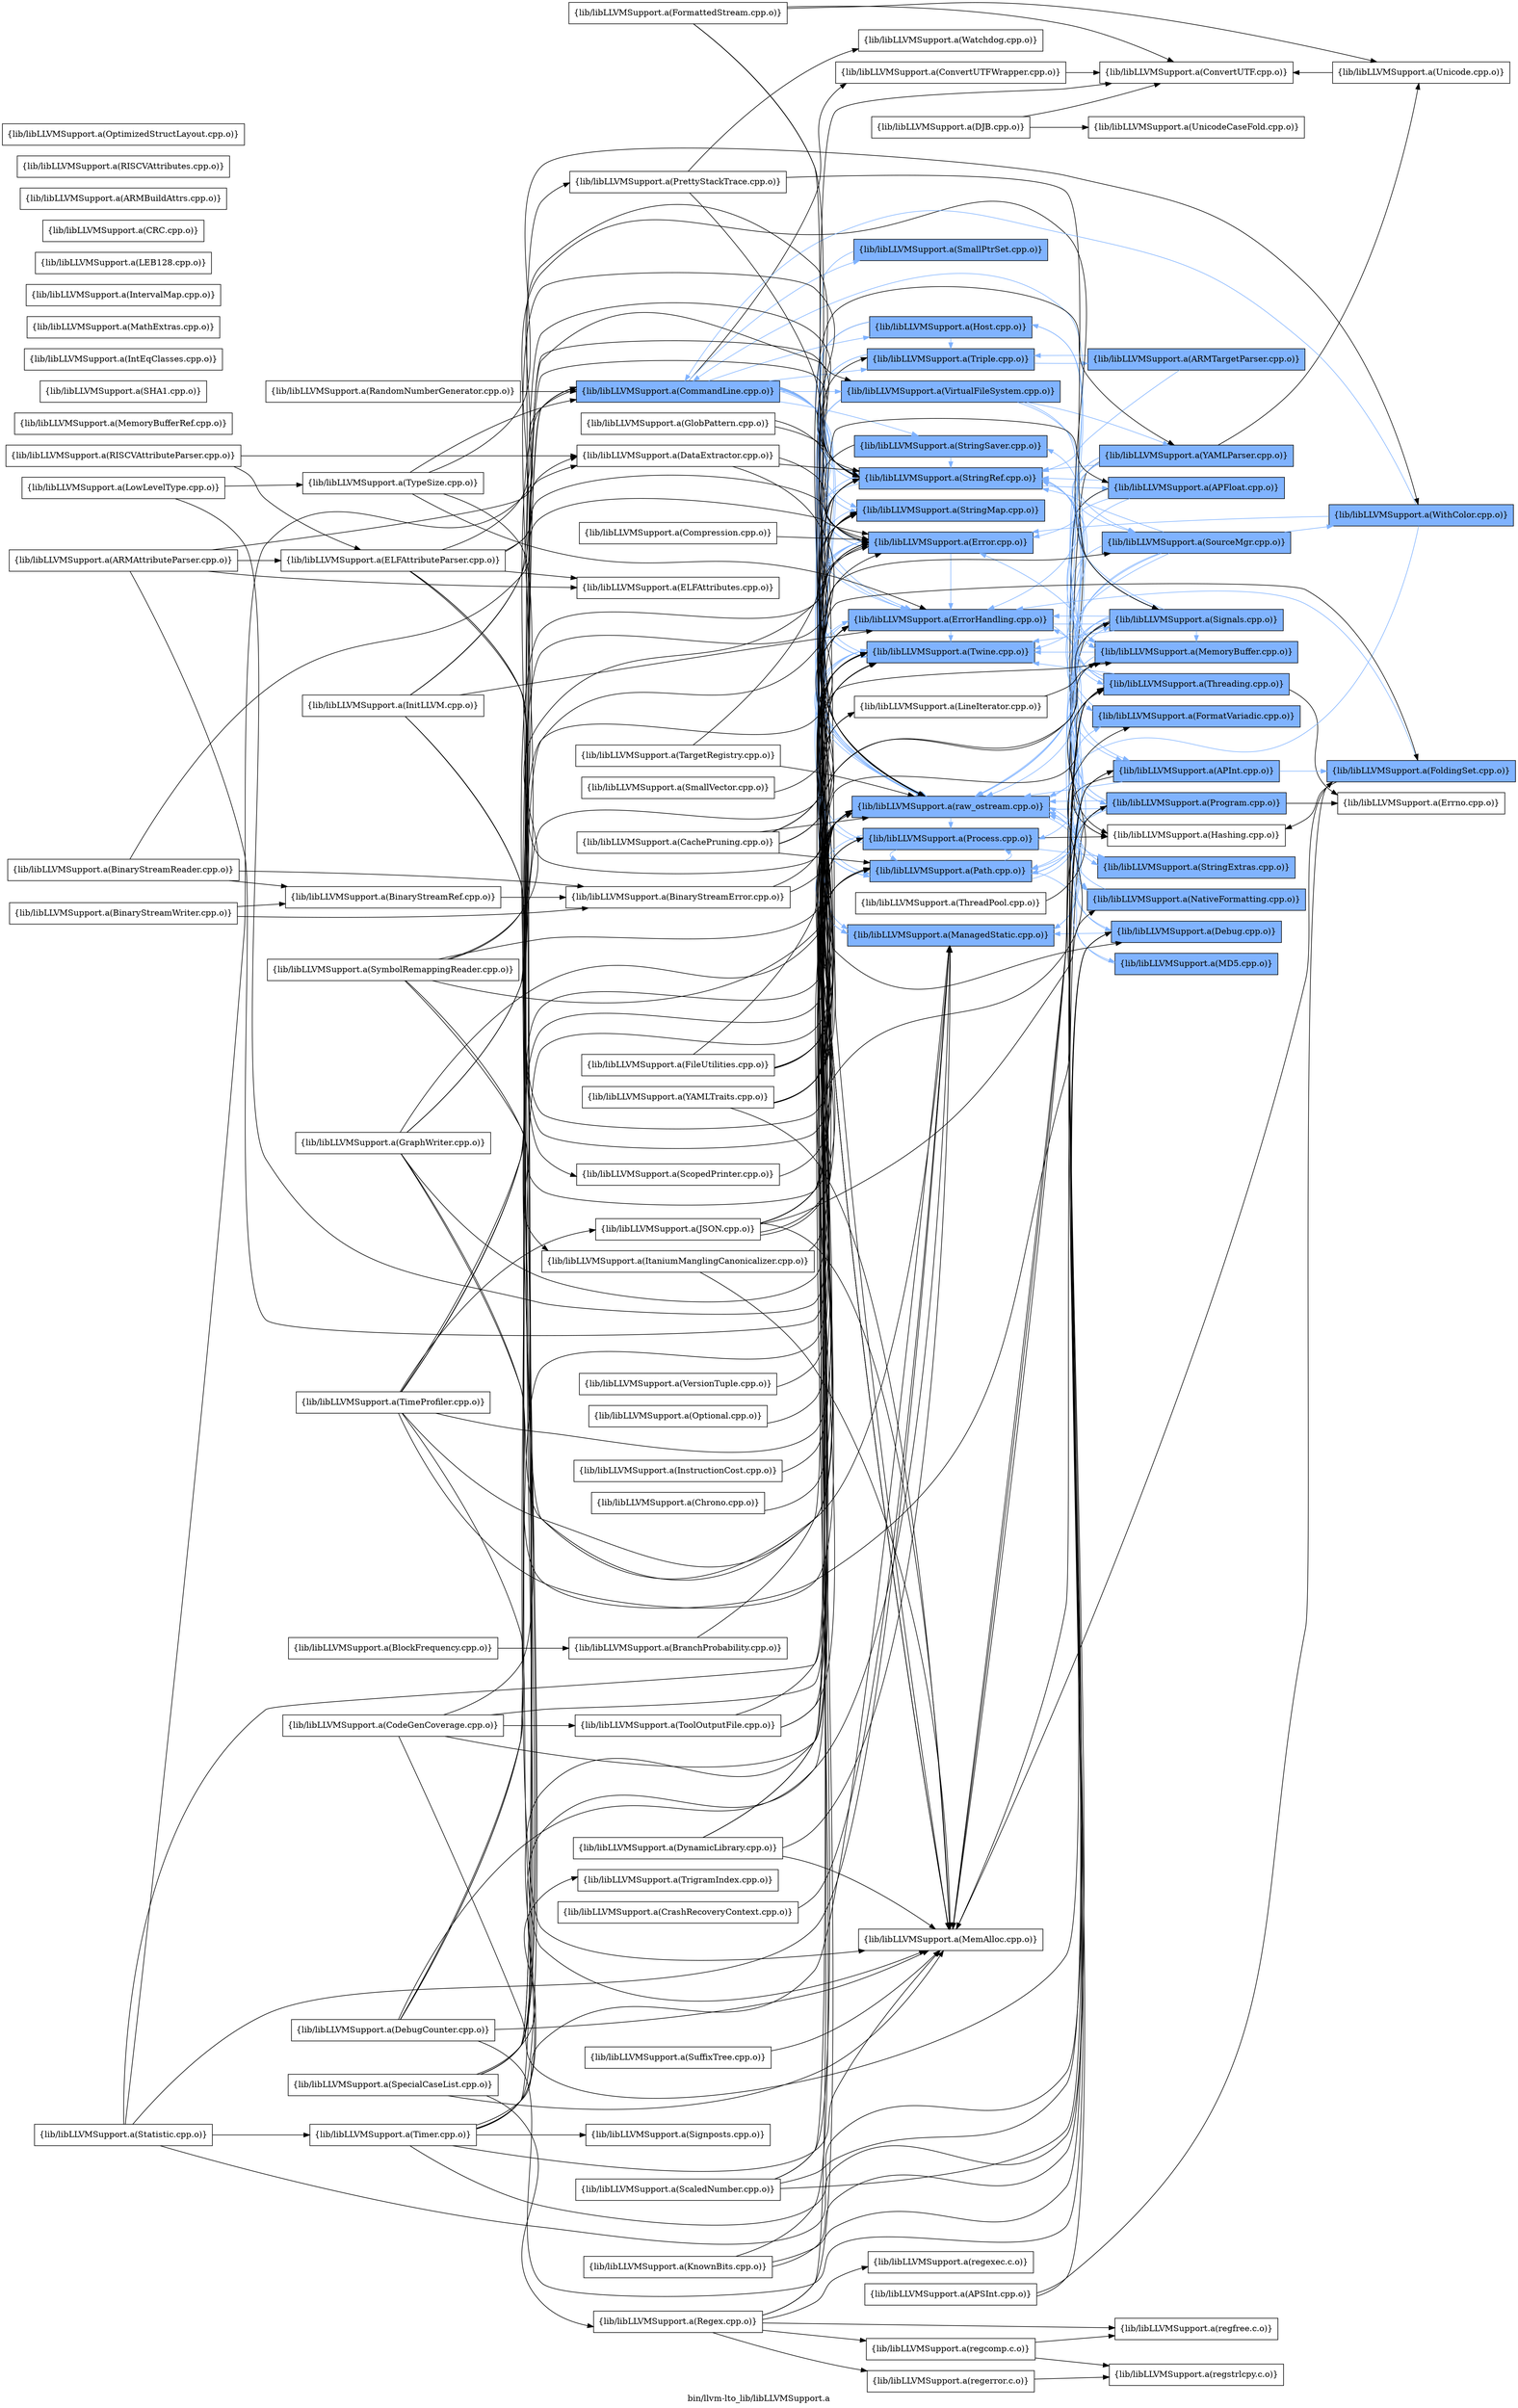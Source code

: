 digraph "bin/llvm-lto_lib/libLLVMSupport.a" {
	label="bin/llvm-lto_lib/libLLVMSupport.a";
	rankdir=LR;
	{ rank=same; Node0x55d60f3efbe8;  }
	{ rank=same; Node0x55d60f3f3298; Node0x55d60f40a6c8; Node0x55d60f40adf8; Node0x55d60f402388; Node0x55d60f400a88; Node0x55d60f3f55e8; Node0x55d60f3f3018; Node0x55d60f409a98; Node0x55d60f407ab8; Node0x55d60f405948; Node0x55d60f405ee8; Node0x55d60f407158; Node0x55d60f404a48; Node0x55d60f405858; Node0x55d60f405b28; Node0x55d60f40d968;  }
	{ rank=same; Node0x55d60f3f2ac8; Node0x55d60f40c748; Node0x55d60f40ce78; Node0x55d60f40f768; Node0x55d60f3f49b8; Node0x55d60f40b4d8; Node0x55d60f40b7f8; Node0x55d60f403b98; Node0x55d60f400da8; Node0x55d60f3f45a8; Node0x55d60f402f18; Node0x55d60f411478; Node0x55d60f4135e8; Node0x55d60f40c928; Node0x55d60f413818; Node0x55d60f3f36f8;  }
	{ rank=same; Node0x55d60f3efbe8;  }
	{ rank=same; Node0x55d60f3f3298; Node0x55d60f40a6c8; Node0x55d60f40adf8; Node0x55d60f402388; Node0x55d60f400a88; Node0x55d60f3f55e8; Node0x55d60f3f3018; Node0x55d60f409a98; Node0x55d60f407ab8; Node0x55d60f405948; Node0x55d60f405ee8; Node0x55d60f407158; Node0x55d60f404a48; Node0x55d60f405858; Node0x55d60f405b28; Node0x55d60f40d968;  }
	{ rank=same; Node0x55d60f3f2ac8; Node0x55d60f40c748; Node0x55d60f40ce78; Node0x55d60f40f768; Node0x55d60f3f49b8; Node0x55d60f40b4d8; Node0x55d60f40b7f8; Node0x55d60f403b98; Node0x55d60f400da8; Node0x55d60f3f45a8; Node0x55d60f402f18; Node0x55d60f411478; Node0x55d60f4135e8; Node0x55d60f40c928; Node0x55d60f413818; Node0x55d60f3f36f8;  }

	Node0x55d60f3efbe8 [shape=record,shape=box,group=1,style=filled,fillcolor="0.600000 0.5 1",label="{lib/libLLVMSupport.a(CommandLine.cpp.o)}"];
	Node0x55d60f3efbe8 -> Node0x55d60f3f3298;
	Node0x55d60f3efbe8 -> Node0x55d60f40a6c8[color="0.600000 0.5 1"];
	Node0x55d60f3efbe8 -> Node0x55d60f40adf8[color="0.600000 0.5 1"];
	Node0x55d60f3efbe8 -> Node0x55d60f402388[color="0.600000 0.5 1"];
	Node0x55d60f3efbe8 -> Node0x55d60f400a88;
	Node0x55d60f3efbe8 -> Node0x55d60f3f55e8[color="0.600000 0.5 1"];
	Node0x55d60f3efbe8 -> Node0x55d60f3f3018[color="0.600000 0.5 1"];
	Node0x55d60f3efbe8 -> Node0x55d60f409a98[color="0.600000 0.5 1"];
	Node0x55d60f3efbe8 -> Node0x55d60f407ab8[color="0.600000 0.5 1"];
	Node0x55d60f3efbe8 -> Node0x55d60f405948[color="0.600000 0.5 1"];
	Node0x55d60f3efbe8 -> Node0x55d60f405ee8[color="0.600000 0.5 1"];
	Node0x55d60f3efbe8 -> Node0x55d60f407158[color="0.600000 0.5 1"];
	Node0x55d60f3efbe8 -> Node0x55d60f404a48[color="0.600000 0.5 1"];
	Node0x55d60f3efbe8 -> Node0x55d60f405858[color="0.600000 0.5 1"];
	Node0x55d60f3efbe8 -> Node0x55d60f405b28[color="0.600000 0.5 1"];
	Node0x55d60f3efbe8 -> Node0x55d60f40d968[color="0.600000 0.5 1"];
	Node0x55d60f40a6c8 [shape=record,shape=box,group=1,style=filled,fillcolor="0.600000 0.5 1",label="{lib/libLLVMSupport.a(Error.cpp.o)}"];
	Node0x55d60f40a6c8 -> Node0x55d60f40adf8[color="0.600000 0.5 1"];
	Node0x55d60f40a6c8 -> Node0x55d60f402388[color="0.600000 0.5 1"];
	Node0x55d60f40a6c8 -> Node0x55d60f405ee8[color="0.600000 0.5 1"];
	Node0x55d60f40a6c8 -> Node0x55d60f404a48[color="0.600000 0.5 1"];
	Node0x55d60f40adf8 [shape=record,shape=box,group=1,style=filled,fillcolor="0.600000 0.5 1",label="{lib/libLLVMSupport.a(ErrorHandling.cpp.o)}"];
	Node0x55d60f40adf8 -> Node0x55d60f40c748[color="0.600000 0.5 1"];
	Node0x55d60f40adf8 -> Node0x55d60f405ee8[color="0.600000 0.5 1"];
	Node0x55d60f40adf8 -> Node0x55d60f404a48[color="0.600000 0.5 1"];
	Node0x55d60f40adf8 -> Node0x55d60f40ce78[color="0.600000 0.5 1"];
	Node0x55d60f40b028 [shape=record,shape=box,group=0,label="{lib/libLLVMSupport.a(InitLLVM.cpp.o)}"];
	Node0x55d60f40b028 -> Node0x55d60f40adf8;
	Node0x55d60f40b028 -> Node0x55d60f402388;
	Node0x55d60f40b028 -> Node0x55d60f400a88;
	Node0x55d60f40b028 -> Node0x55d60f411428;
	Node0x55d60f40b028 -> Node0x55d60f40ce78;
	Node0x55d60f400a88 [shape=record,shape=box,group=0,label="{lib/libLLVMSupport.a(MemAlloc.cpp.o)}"];
	Node0x55d60f400da8 [shape=record,shape=box,group=1,style=filled,fillcolor="0.600000 0.5 1",label="{lib/libLLVMSupport.a(MemoryBuffer.cpp.o)}"];
	Node0x55d60f400da8 -> Node0x55d60f40a6c8[color="0.600000 0.5 1"];
	Node0x55d60f400da8 -> Node0x55d60f405ee8[color="0.600000 0.5 1"];
	Node0x55d60f400da8 -> Node0x55d60f405b28[color="0.600000 0.5 1"];
	Node0x55d60f400da8 -> Node0x55d60f40d968[color="0.600000 0.5 1"];
	Node0x55d60f400da8 -> Node0x55d60f40c928[color="0.600000 0.5 1"];
	Node0x55d60f413138 [shape=record,shape=box,group=0,label="{lib/libLLVMSupport.a(MemoryBufferRef.cpp.o)}"];
	Node0x55d60f3f45a8 [shape=record,shape=box,group=1,style=filled,fillcolor="0.600000 0.5 1",label="{lib/libLLVMSupport.a(SourceMgr.cpp.o)}"];
	Node0x55d60f3f45a8 -> Node0x55d60f400da8[color="0.600000 0.5 1"];
	Node0x55d60f3f45a8 -> Node0x55d60f407ab8[color="0.600000 0.5 1"];
	Node0x55d60f3f45a8 -> Node0x55d60f405ee8[color="0.600000 0.5 1"];
	Node0x55d60f3f45a8 -> Node0x55d60f406578[color="0.600000 0.5 1"];
	Node0x55d60f3f45a8 -> Node0x55d60f404a48[color="0.600000 0.5 1"];
	Node0x55d60f3f45a8 -> Node0x55d60f405b28[color="0.600000 0.5 1"];
	Node0x55d60f3f3018 [shape=record,shape=box,group=1,style=filled,fillcolor="0.600000 0.5 1",label="{lib/libLLVMSupport.a(StringMap.cpp.o)}"];
	Node0x55d60f3f3018 -> Node0x55d60f40adf8[color="0.600000 0.5 1"];
	Node0x55d60f407ab8 [shape=record,shape=box,group=1,style=filled,fillcolor="0.600000 0.5 1",label="{lib/libLLVMSupport.a(StringRef.cpp.o)}"];
	Node0x55d60f407ab8 -> Node0x55d60f3f49b8[color="0.600000 0.5 1"];
	Node0x55d60f407ab8 -> Node0x55d60f40b4d8[color="0.600000 0.5 1"];
	Node0x55d60f407ab8 -> Node0x55d60f40a6c8[color="0.600000 0.5 1"];
	Node0x55d60f407ab8 -> Node0x55d60f40b7f8;
	Node0x55d60f405ee8 [shape=record,shape=box,group=1,style=filled,fillcolor="0.600000 0.5 1",label="{lib/libLLVMSupport.a(Twine.cpp.o)}"];
	Node0x55d60f405ee8 -> Node0x55d60f404a48[color="0.600000 0.5 1"];
	Node0x55d60f404a48 [shape=record,shape=box,group=1,style=filled,fillcolor="0.600000 0.5 1",label="{lib/libLLVMSupport.a(raw_ostream.cpp.o)}"];
	Node0x55d60f404a48 -> Node0x55d60f40a6c8[color="0.600000 0.5 1"];
	Node0x55d60f404a48 -> Node0x55d60f40adf8[color="0.600000 0.5 1"];
	Node0x55d60f404a48 -> Node0x55d60f411478[color="0.600000 0.5 1"];
	Node0x55d60f404a48 -> Node0x55d60f4135e8[color="0.600000 0.5 1"];
	Node0x55d60f404a48 -> Node0x55d60f405ee8[color="0.600000 0.5 1"];
	Node0x55d60f404a48 -> Node0x55d60f405b28[color="0.600000 0.5 1"];
	Node0x55d60f404a48 -> Node0x55d60f40d968[color="0.600000 0.5 1"];
	Node0x55d60f404a48 -> Node0x55d60f40c928[color="0.600000 0.5 1"];
	Node0x55d60f405b28 [shape=record,shape=box,group=1,style=filled,fillcolor="0.600000 0.5 1",label="{lib/libLLVMSupport.a(Path.cpp.o)}"];
	Node0x55d60f405b28 -> Node0x55d60f40a6c8[color="0.600000 0.5 1"];
	Node0x55d60f405b28 -> Node0x55d60f413818[color="0.600000 0.5 1"];
	Node0x55d60f405b28 -> Node0x55d60f407ab8[color="0.600000 0.5 1"];
	Node0x55d60f405b28 -> Node0x55d60f405ee8[color="0.600000 0.5 1"];
	Node0x55d60f405b28 -> Node0x55d60f40d968[color="0.600000 0.5 1"];
	Node0x55d60f405b28 -> Node0x55d60f40ce78[color="0.600000 0.5 1"];
	Node0x55d60f40b4d8 [shape=record,shape=box,group=1,style=filled,fillcolor="0.600000 0.5 1",label="{lib/libLLVMSupport.a(APInt.cpp.o)}"];
	Node0x55d60f40b4d8 -> Node0x55d60f40bcf8[color="0.600000 0.5 1"];
	Node0x55d60f40b4d8 -> Node0x55d60f40b7f8;
	Node0x55d60f40b4d8 -> Node0x55d60f404a48[color="0.600000 0.5 1"];
	Node0x55d60f405948 [shape=record,shape=box,group=1,style=filled,fillcolor="0.600000 0.5 1",label="{lib/libLLVMSupport.a(Triple.cpp.o)}"];
	Node0x55d60f405948 -> Node0x55d60f407ab8[color="0.600000 0.5 1"];
	Node0x55d60f405948 -> Node0x55d60f403b98[color="0.600000 0.5 1"];
	Node0x55d60f405948 -> Node0x55d60f405ee8[color="0.600000 0.5 1"];
	Node0x55d60f3f49b8 [shape=record,shape=box,group=1,style=filled,fillcolor="0.600000 0.5 1",label="{lib/libLLVMSupport.a(APFloat.cpp.o)}"];
	Node0x55d60f3f49b8 -> Node0x55d60f40b4d8[color="0.600000 0.5 1"];
	Node0x55d60f3f49b8 -> Node0x55d60f40a6c8[color="0.600000 0.5 1"];
	Node0x55d60f3f49b8 -> Node0x55d60f40b7f8;
	Node0x55d60f3f49b8 -> Node0x55d60f407ab8[color="0.600000 0.5 1"];
	Node0x55d60f3f49b8 -> Node0x55d60f404a48[color="0.600000 0.5 1"];
	Node0x55d60f40aa38 [shape=record,shape=box,group=0,label="{lib/libLLVMSupport.a(KnownBits.cpp.o)}"];
	Node0x55d60f40aa38 -> Node0x55d60f40b4d8;
	Node0x55d60f40aa38 -> Node0x55d60f40c748;
	Node0x55d60f40aa38 -> Node0x55d60f404a48;
	Node0x55d60f3f55e8 [shape=record,shape=box,group=1,style=filled,fillcolor="0.600000 0.5 1",label="{lib/libLLVMSupport.a(SmallPtrSet.cpp.o)}"];
	Node0x55d60f3f55e8 -> Node0x55d60f40adf8[color="0.600000 0.5 1"];
	Node0x55d60f3f36f8 [shape=record,shape=box,group=1,style=filled,fillcolor="0.600000 0.5 1",label="{lib/libLLVMSupport.a(StringExtras.cpp.o)}"];
	Node0x55d60f3f36f8 -> Node0x55d60f407ab8[color="0.600000 0.5 1"];
	Node0x55d60f3f36f8 -> Node0x55d60f404a48[color="0.600000 0.5 1"];
	Node0x55d60f405268 [shape=record,shape=box,group=0,label="{lib/libLLVMSupport.a(TypeSize.cpp.o)}"];
	Node0x55d60f405268 -> Node0x55d60f3efbe8;
	Node0x55d60f405268 -> Node0x55d60f40adf8;
	Node0x55d60f405268 -> Node0x55d60f406578;
	Node0x55d60f405268 -> Node0x55d60f404a48;
	Node0x55d60f40c748 [shape=record,shape=box,group=1,style=filled,fillcolor="0.600000 0.5 1",label="{lib/libLLVMSupport.a(Debug.cpp.o)}"];
	Node0x55d60f40c748 -> Node0x55d60f402388[color="0.600000 0.5 1"];
	Node0x55d60f40c748 -> Node0x55d60f404a48[color="0.600000 0.5 1"];
	Node0x55d60f402388 [shape=record,shape=box,group=1,style=filled,fillcolor="0.600000 0.5 1",label="{lib/libLLVMSupport.a(ManagedStatic.cpp.o)}"];
	Node0x55d60f402388 -> Node0x55d60f40f768[color="0.600000 0.5 1"];
	Node0x55d60f3f2d98 [shape=record,shape=box,group=0,label="{lib/libLLVMSupport.a(BranchProbability.cpp.o)}"];
	Node0x55d60f3f2d98 -> Node0x55d60f404a48;
	Node0x55d60f3f18a8 [shape=record,shape=box,group=0,label="{lib/libLLVMSupport.a(CodeGenCoverage.cpp.o)}"];
	Node0x55d60f3f18a8 -> Node0x55d60f405d58;
	Node0x55d60f3f18a8 -> Node0x55d60f405ee8;
	Node0x55d60f3f18a8 -> Node0x55d60f404a48;
	Node0x55d60f3f18a8 -> Node0x55d60f40d968;
	Node0x55d60f3f18a8 -> Node0x55d60f40f768;
	Node0x55d60f412698 [shape=record,shape=box,group=0,label="{lib/libLLVMSupport.a(GraphWriter.cpp.o)}"];
	Node0x55d60f412698 -> Node0x55d60f3efbe8;
	Node0x55d60f412698 -> Node0x55d60f407ab8;
	Node0x55d60f412698 -> Node0x55d60f405ee8;
	Node0x55d60f412698 -> Node0x55d60f404a48;
	Node0x55d60f412698 -> Node0x55d60f405b28;
	Node0x55d60f412698 -> Node0x55d60f40c928;
	Node0x55d60f405538 [shape=record,shape=box,group=0,label="{lib/libLLVMSupport.a(DynamicLibrary.cpp.o)}"];
	Node0x55d60f405538 -> Node0x55d60f402388;
	Node0x55d60f405538 -> Node0x55d60f400a88;
	Node0x55d60f405538 -> Node0x55d60f3f3018;
	Node0x55d60f405538 -> Node0x55d60f40f768;
	Node0x55d60f40b7f8 [shape=record,shape=box,group=0,label="{lib/libLLVMSupport.a(Hashing.cpp.o)}"];
	Node0x55d60f413818 [shape=record,shape=box,group=1,style=filled,fillcolor="0.600000 0.5 1",label="{lib/libLLVMSupport.a(MD5.cpp.o)}"];
	Node0x55d60f413818 -> Node0x55d60f404a48[color="0.600000 0.5 1"];
	Node0x55d60f413728 [shape=record,shape=box,group=0,label="{lib/libLLVMSupport.a(TargetRegistry.cpp.o)}"];
	Node0x55d60f413728 -> Node0x55d60f405948;
	Node0x55d60f413728 -> Node0x55d60f404a48;
	Node0x55d60f409a98 [shape=record,shape=box,group=1,style=filled,fillcolor="0.600000 0.5 1",label="{lib/libLLVMSupport.a(StringSaver.cpp.o)}"];
	Node0x55d60f409a98 -> Node0x55d60f400a88;
	Node0x55d60f409a98 -> Node0x55d60f407ab8[color="0.600000 0.5 1"];
	Node0x55d60f3ebef8 [shape=record,shape=box,group=0,label="{lib/libLLVMSupport.a(SHA1.cpp.o)}"];
	Node0x55d60f405858 [shape=record,shape=box,group=1,style=filled,fillcolor="0.600000 0.5 1",label="{lib/libLLVMSupport.a(Host.cpp.o)}"];
	Node0x55d60f405858 -> Node0x55d60f400a88;
	Node0x55d60f405858 -> Node0x55d60f400da8[color="0.600000 0.5 1"];
	Node0x55d60f405858 -> Node0x55d60f3f3018[color="0.600000 0.5 1"];
	Node0x55d60f405858 -> Node0x55d60f407ab8[color="0.600000 0.5 1"];
	Node0x55d60f405858 -> Node0x55d60f405948[color="0.600000 0.5 1"];
	Node0x55d60f405858 -> Node0x55d60f404a48[color="0.600000 0.5 1"];
	Node0x55d60f40a538 [shape=record,shape=box,group=0,label="{lib/libLLVMSupport.a(IntEqClasses.cpp.o)}"];
	Node0x55d60f3ffe08 [shape=record,shape=box,group=0,label="{lib/libLLVMSupport.a(MathExtras.cpp.o)}"];
	Node0x55d60f409d68 [shape=record,shape=box,group=0,label="{lib/libLLVMSupport.a(IntervalMap.cpp.o)}"];
	Node0x55d60f3f26b8 [shape=record,shape=box,group=0,label="{lib/libLLVMSupport.a(BlockFrequency.cpp.o)}"];
	Node0x55d60f3f26b8 -> Node0x55d60f3f2d98;
	Node0x55d60f3ec7b8 [shape=record,shape=box,group=0,label="{lib/libLLVMSupport.a(ScaledNumber.cpp.o)}"];
	Node0x55d60f3ec7b8 -> Node0x55d60f3f49b8;
	Node0x55d60f3ec7b8 -> Node0x55d60f40b4d8;
	Node0x55d60f3ec7b8 -> Node0x55d60f40c748;
	Node0x55d60f3ec7b8 -> Node0x55d60f404a48;
	Node0x55d60f40bcf8 [shape=record,shape=box,group=1,style=filled,fillcolor="0.600000 0.5 1",label="{lib/libLLVMSupport.a(FoldingSet.cpp.o)}"];
	Node0x55d60f40bcf8 -> Node0x55d60f40adf8[color="0.600000 0.5 1"];
	Node0x55d60f40bcf8 -> Node0x55d60f40b7f8;
	Node0x55d60f40bcf8 -> Node0x55d60f400a88;
	Node0x55d60f401708 [shape=record,shape=box,group=0,label="{lib/libLLVMSupport.a(LowLevelType.cpp.o)}"];
	Node0x55d60f401708 -> Node0x55d60f405268;
	Node0x55d60f401708 -> Node0x55d60f404a48;
	Node0x55d60f4026f8 [shape=record,shape=box,group=0,label="{lib/libLLVMSupport.a(YAMLTraits.cpp.o)}"];
	Node0x55d60f4026f8 -> Node0x55d60f40adf8;
	Node0x55d60f4026f8 -> Node0x55d60f40eb38;
	Node0x55d60f4026f8 -> Node0x55d60f400a88;
	Node0x55d60f4026f8 -> Node0x55d60f400da8;
	Node0x55d60f4026f8 -> Node0x55d60f3f45a8;
	Node0x55d60f4026f8 -> Node0x55d60f3f3018;
	Node0x55d60f4026f8 -> Node0x55d60f407ab8;
	Node0x55d60f4026f8 -> Node0x55d60f405ee8;
	Node0x55d60f4026f8 -> Node0x55d60f402f18;
	Node0x55d60f4026f8 -> Node0x55d60f404a48;
	Node0x55d60f40eb38 [shape=record,shape=box,group=0,label="{lib/libLLVMSupport.a(LineIterator.cpp.o)}"];
	Node0x55d60f40eb38 -> Node0x55d60f400da8;
	Node0x55d60f40e2c8 [shape=record,shape=box,group=0,label="{lib/libLLVMSupport.a(DebugCounter.cpp.o)}"];
	Node0x55d60f40e2c8 -> Node0x55d60f3efbe8;
	Node0x55d60f40e2c8 -> Node0x55d60f40c748;
	Node0x55d60f40e2c8 -> Node0x55d60f402388;
	Node0x55d60f40e2c8 -> Node0x55d60f400a88;
	Node0x55d60f40e2c8 -> Node0x55d60f407ab8;
	Node0x55d60f40e2c8 -> Node0x55d60f404a48;
	Node0x55d60f406a78 [shape=record,shape=box,group=0,label="{lib/libLLVMSupport.a(Timer.cpp.o)}"];
	Node0x55d60f406a78 -> Node0x55d60f3efbe8;
	Node0x55d60f406a78 -> Node0x55d60f402388;
	Node0x55d60f406a78 -> Node0x55d60f400a88;
	Node0x55d60f406a78 -> Node0x55d60f3f3018;
	Node0x55d60f406a78 -> Node0x55d60f405358;
	Node0x55d60f406a78 -> Node0x55d60f404a48;
	Node0x55d60f406a78 -> Node0x55d60f40d968;
	Node0x55d60f406a78 -> Node0x55d60f40f768;
	Node0x55d60f4076a8 [shape=record,shape=box,group=0,label="{lib/libLLVMSupport.a(SuffixTree.cpp.o)}"];
	Node0x55d60f4076a8 -> Node0x55d60f400a88;
	Node0x55d60f406578 [shape=record,shape=box,group=1,style=filled,fillcolor="0.600000 0.5 1",label="{lib/libLLVMSupport.a(WithColor.cpp.o)}"];
	Node0x55d60f406578 -> Node0x55d60f3efbe8[color="0.600000 0.5 1"];
	Node0x55d60f406578 -> Node0x55d60f40a6c8[color="0.600000 0.5 1"];
	Node0x55d60f406578 -> Node0x55d60f404a48[color="0.600000 0.5 1"];
	Node0x55d60f413458 [shape=record,shape=box,group=0,label="{lib/libLLVMSupport.a(FormattedStream.cpp.o)}"];
	Node0x55d60f413458 -> Node0x55d60f3f2ac8;
	Node0x55d60f413458 -> Node0x55d60f40c748;
	Node0x55d60f413458 -> Node0x55d60f406a28;
	Node0x55d60f413458 -> Node0x55d60f404a48;
	Node0x55d60f410668 [shape=record,shape=box,group=0,label="{lib/libLLVMSupport.a(Regex.cpp.o)}"];
	Node0x55d60f410668 -> Node0x55d60f407ab8;
	Node0x55d60f410668 -> Node0x55d60f405ee8;
	Node0x55d60f410668 -> Node0x55d60f4038c8;
	Node0x55d60f410668 -> Node0x55d60f403e18;
	Node0x55d60f410668 -> Node0x55d60f406208;
	Node0x55d60f410668 -> Node0x55d60f406e88;
	Node0x55d60f40be88 [shape=record,shape=box,group=0,label="{lib/libLLVMSupport.a(InstructionCost.cpp.o)}"];
	Node0x55d60f40be88 -> Node0x55d60f404a48;
	Node0x55d60f405d58 [shape=record,shape=box,group=0,label="{lib/libLLVMSupport.a(ToolOutputFile.cpp.o)}"];
	Node0x55d60f405d58 -> Node0x55d60f404a48;
	Node0x55d60f405d58 -> Node0x55d60f405b28;
	Node0x55d60f405d58 -> Node0x55d60f40ce78;
	Node0x55d60f3f1128 [shape=record,shape=box,group=0,label="{lib/libLLVMSupport.a(Chrono.cpp.o)}"];
	Node0x55d60f3f1128 -> Node0x55d60f404a48;
	Node0x55d60f411428 [shape=record,shape=box,group=0,label="{lib/libLLVMSupport.a(PrettyStackTrace.cpp.o)}"];
	Node0x55d60f411428 -> Node0x55d60f404a48;
	Node0x55d60f411428 -> Node0x55d60f40ce78;
	Node0x55d60f411428 -> Node0x55d60f40fbc8;
	Node0x55d60f4068e8 [shape=record,shape=box,group=0,label="{lib/libLLVMSupport.a(TimeProfiler.cpp.o)}"];
	Node0x55d60f4068e8 -> Node0x55d60f40a6c8;
	Node0x55d60f4068e8 -> Node0x55d60f400a88;
	Node0x55d60f4068e8 -> Node0x55d60f3f3018;
	Node0x55d60f4068e8 -> Node0x55d60f4070b8;
	Node0x55d60f4068e8 -> Node0x55d60f405ee8;
	Node0x55d60f4068e8 -> Node0x55d60f404a48;
	Node0x55d60f4068e8 -> Node0x55d60f405b28;
	Node0x55d60f4068e8 -> Node0x55d60f40d968;
	Node0x55d60f3f3dd8 [shape=record,shape=box,group=0,label="{lib/libLLVMSupport.a(Statistic.cpp.o)}"];
	Node0x55d60f3f3dd8 -> Node0x55d60f3efbe8;
	Node0x55d60f3f3dd8 -> Node0x55d60f402388;
	Node0x55d60f3f3dd8 -> Node0x55d60f406a78;
	Node0x55d60f3f3dd8 -> Node0x55d60f404a48;
	Node0x55d60f3f3dd8 -> Node0x55d60f40f768;
	Node0x55d60f40f768 [shape=record,shape=box,group=1,style=filled,fillcolor="0.600000 0.5 1",label="{lib/libLLVMSupport.a(Threading.cpp.o)}"];
	Node0x55d60f40f768 -> Node0x55d60f40adf8[color="0.600000 0.5 1"];
	Node0x55d60f40f768 -> Node0x55d60f400a88;
	Node0x55d60f40f768 -> Node0x55d60f407ab8[color="0.600000 0.5 1"];
	Node0x55d60f40f768 -> Node0x55d60f405ee8[color="0.600000 0.5 1"];
	Node0x55d60f40f768 -> Node0x55d60f405858[color="0.600000 0.5 1"];
	Node0x55d60f40f768 -> Node0x55d60f40c658;
	Node0x55d60f411478 [shape=record,shape=box,group=1,style=filled,fillcolor="0.600000 0.5 1",label="{lib/libLLVMSupport.a(FormatVariadic.cpp.o)}"];
	Node0x55d60f411478 -> Node0x55d60f407ab8[color="0.600000 0.5 1"];
	Node0x55d60f4135e8 [shape=record,shape=box,group=1,style=filled,fillcolor="0.600000 0.5 1",label="{lib/libLLVMSupport.a(NativeFormatting.cpp.o)}"];
	Node0x55d60f4135e8 -> Node0x55d60f404a48[color="0.600000 0.5 1"];
	Node0x55d60f407e28 [shape=record,shape=box,group=0,label="{lib/libLLVMSupport.a(ThreadPool.cpp.o)}"];
	Node0x55d60f407e28 -> Node0x55d60f40f768;
	Node0x55d60f3f0db8 [shape=record,shape=box,group=0,label="{lib/libLLVMSupport.a(CachePruning.cpp.o)}"];
	Node0x55d60f3f0db8 -> Node0x55d60f40a6c8;
	Node0x55d60f3f0db8 -> Node0x55d60f40adf8;
	Node0x55d60f3f0db8 -> Node0x55d60f407ab8;
	Node0x55d60f3f0db8 -> Node0x55d60f405ee8;
	Node0x55d60f3f0db8 -> Node0x55d60f404a48;
	Node0x55d60f3f0db8 -> Node0x55d60f405b28;
	Node0x55d60f40a0d8 [shape=record,shape=box,group=0,label="{lib/libLLVMSupport.a(FileUtilities.cpp.o)}"];
	Node0x55d60f40a0d8 -> Node0x55d60f40a6c8;
	Node0x55d60f40a0d8 -> Node0x55d60f400da8;
	Node0x55d60f40a0d8 -> Node0x55d60f405ee8;
	Node0x55d60f40a0d8 -> Node0x55d60f404a48;
	Node0x55d60f40a0d8 -> Node0x55d60f405b28;
	Node0x55d60f3efe68 [shape=record,shape=box,group=0,label="{lib/libLLVMSupport.a(Compression.cpp.o)}"];
	Node0x55d60f3efe68 -> Node0x55d60f40a6c8;
	Node0x55d60f40ce78 [shape=record,shape=box,group=1,style=filled,fillcolor="0.600000 0.5 1",label="{lib/libLLVMSupport.a(Signals.cpp.o)}"];
	Node0x55d60f40ce78 -> Node0x55d60f3efbe8[color="0.600000 0.5 1"];
	Node0x55d60f40ce78 -> Node0x55d60f40adf8[color="0.600000 0.5 1"];
	Node0x55d60f40ce78 -> Node0x55d60f411478[color="0.600000 0.5 1"];
	Node0x55d60f40ce78 -> Node0x55d60f402388[color="0.600000 0.5 1"];
	Node0x55d60f40ce78 -> Node0x55d60f400a88;
	Node0x55d60f40ce78 -> Node0x55d60f400da8[color="0.600000 0.5 1"];
	Node0x55d60f40ce78 -> Node0x55d60f4135e8[color="0.600000 0.5 1"];
	Node0x55d60f40ce78 -> Node0x55d60f407ab8[color="0.600000 0.5 1"];
	Node0x55d60f40ce78 -> Node0x55d60f405ee8[color="0.600000 0.5 1"];
	Node0x55d60f40ce78 -> Node0x55d60f404a48[color="0.600000 0.5 1"];
	Node0x55d60f40ce78 -> Node0x55d60f405b28[color="0.600000 0.5 1"];
	Node0x55d60f40ce78 -> Node0x55d60f40c928[color="0.600000 0.5 1"];
	Node0x55d60f40ce78 -> Node0x55d60f40f768[color="0.600000 0.5 1"];
	Node0x55d60f40dcd8 [shape=record,shape=box,group=0,label="{lib/libLLVMSupport.a(LEB128.cpp.o)}"];
	Node0x55d60f3f0ae8 [shape=record,shape=box,group=0,label="{lib/libLLVMSupport.a(CRC.cpp.o)}"];
	Node0x55d60f40d418 [shape=record,shape=box,group=0,label="{lib/libLLVMSupport.a(DataExtractor.cpp.o)}"];
	Node0x55d60f40d418 -> Node0x55d60f40a6c8;
	Node0x55d60f40d418 -> Node0x55d60f407ab8;
	Node0x55d60f40d418 -> Node0x55d60f404a48;
	Node0x55d60f40bbb8 [shape=record,shape=box,group=0,label="{lib/libLLVMSupport.a(ARMBuildAttrs.cpp.o)}"];
	Node0x55d60f40ea98 [shape=record,shape=box,group=0,label="{lib/libLLVMSupport.a(ELFAttributeParser.cpp.o)}"];
	Node0x55d60f40ea98 -> Node0x55d60f40d418;
	Node0x55d60f40ea98 -> Node0x55d60f40de18;
	Node0x55d60f40ea98 -> Node0x55d60f40a6c8;
	Node0x55d60f40ea98 -> Node0x55d60f3ec0d8;
	Node0x55d60f40ea98 -> Node0x55d60f407ab8;
	Node0x55d60f40ea98 -> Node0x55d60f405ee8;
	Node0x55d60f40ea98 -> Node0x55d60f404a48;
	Node0x55d60f3ed708 [shape=record,shape=box,group=0,label="{lib/libLLVMSupport.a(RISCVAttributes.cpp.o)}"];
	Node0x55d60f3f4008 [shape=record,shape=box,group=0,label="{lib/libLLVMSupport.a(BinaryStreamReader.cpp.o)}"];
	Node0x55d60f3f4008 -> Node0x55d60f3f3888;
	Node0x55d60f3f4008 -> Node0x55d60f3f5098;
	Node0x55d60f3f4008 -> Node0x55d60f40a6c8;
	Node0x55d60f3f3888 [shape=record,shape=box,group=0,label="{lib/libLLVMSupport.a(BinaryStreamError.cpp.o)}"];
	Node0x55d60f3f3888 -> Node0x55d60f40a6c8;
	Node0x55d60f3f3888 -> Node0x55d60f404a48;
	Node0x55d60f3f5098 [shape=record,shape=box,group=0,label="{lib/libLLVMSupport.a(BinaryStreamRef.cpp.o)}"];
	Node0x55d60f3f5098 -> Node0x55d60f3f3888;
	Node0x55d60f40c388 [shape=record,shape=box,group=0,label="{lib/libLLVMSupport.a(ARMAttributeParser.cpp.o)}"];
	Node0x55d60f40c388 -> Node0x55d60f40d418;
	Node0x55d60f40c388 -> Node0x55d60f40ea98;
	Node0x55d60f40c388 -> Node0x55d60f40de18;
	Node0x55d60f40c388 -> Node0x55d60f404a48;
	Node0x55d60f40de18 [shape=record,shape=box,group=0,label="{lib/libLLVMSupport.a(ELFAttributes.cpp.o)}"];
	Node0x55d60f40d968 [shape=record,shape=box,group=1,style=filled,fillcolor="0.600000 0.5 1",label="{lib/libLLVMSupport.a(Process.cpp.o)}"];
	Node0x55d60f40d968 -> Node0x55d60f40a6c8[color="0.600000 0.5 1"];
	Node0x55d60f40d968 -> Node0x55d60f40b7f8;
	Node0x55d60f40d968 -> Node0x55d60f402388[color="0.600000 0.5 1"];
	Node0x55d60f40d968 -> Node0x55d60f3f36f8[color="0.600000 0.5 1"];
	Node0x55d60f40d968 -> Node0x55d60f405b28[color="0.600000 0.5 1"];
	Node0x55d60f3f3298 [shape=record,shape=box,group=0,label="{lib/libLLVMSupport.a(ConvertUTFWrapper.cpp.o)}"];
	Node0x55d60f3f3298 -> Node0x55d60f3f2ac8;
	Node0x55d60f407158 [shape=record,shape=box,group=1,style=filled,fillcolor="0.600000 0.5 1",label="{lib/libLLVMSupport.a(VirtualFileSystem.cpp.o)}"];
	Node0x55d60f407158 -> Node0x55d60f40a6c8[color="0.600000 0.5 1"];
	Node0x55d60f407158 -> Node0x55d60f400a88;
	Node0x55d60f407158 -> Node0x55d60f400da8[color="0.600000 0.5 1"];
	Node0x55d60f407158 -> Node0x55d60f3f45a8[color="0.600000 0.5 1"];
	Node0x55d60f407158 -> Node0x55d60f3f3018[color="0.600000 0.5 1"];
	Node0x55d60f407158 -> Node0x55d60f407ab8[color="0.600000 0.5 1"];
	Node0x55d60f407158 -> Node0x55d60f405ee8[color="0.600000 0.5 1"];
	Node0x55d60f407158 -> Node0x55d60f402f18[color="0.600000 0.5 1"];
	Node0x55d60f407158 -> Node0x55d60f404a48[color="0.600000 0.5 1"];
	Node0x55d60f407158 -> Node0x55d60f405b28[color="0.600000 0.5 1"];
	Node0x55d60f3f2ac8 [shape=record,shape=box,group=0,label="{lib/libLLVMSupport.a(ConvertUTF.cpp.o)}"];
	Node0x55d60f3ec0d8 [shape=record,shape=box,group=0,label="{lib/libLLVMSupport.a(ScopedPrinter.cpp.o)}"];
	Node0x55d60f3ec0d8 -> Node0x55d60f404a48;
	Node0x55d60f406a28 [shape=record,shape=box,group=0,label="{lib/libLLVMSupport.a(Unicode.cpp.o)}"];
	Node0x55d60f406a28 -> Node0x55d60f3f2ac8;
	Node0x55d60f40c928 [shape=record,shape=box,group=1,style=filled,fillcolor="0.600000 0.5 1",label="{lib/libLLVMSupport.a(Program.cpp.o)}"];
	Node0x55d60f40c928 -> Node0x55d60f400a88;
	Node0x55d60f40c928 -> Node0x55d60f3f36f8[color="0.600000 0.5 1"];
	Node0x55d60f40c928 -> Node0x55d60f409a98[color="0.600000 0.5 1"];
	Node0x55d60f40c928 -> Node0x55d60f407ab8[color="0.600000 0.5 1"];
	Node0x55d60f40c928 -> Node0x55d60f404a48[color="0.600000 0.5 1"];
	Node0x55d60f40c928 -> Node0x55d60f405b28[color="0.600000 0.5 1"];
	Node0x55d60f40c928 -> Node0x55d60f40c658;
	Node0x55d60f40fbc8 [shape=record,shape=box,group=0,label="{lib/libLLVMSupport.a(Watchdog.cpp.o)}"];
	Node0x55d60f4125a8 [shape=record,shape=box,group=0,label="{lib/libLLVMSupport.a(RandomNumberGenerator.cpp.o)}"];
	Node0x55d60f4125a8 -> Node0x55d60f3efbe8;
	Node0x55d60f4038c8 [shape=record,shape=box,group=0,label="{lib/libLLVMSupport.a(regcomp.c.o)}"];
	Node0x55d60f4038c8 -> Node0x55d60f406e88;
	Node0x55d60f4038c8 -> Node0x55d60f4071f8;
	Node0x55d60f403e18 [shape=record,shape=box,group=0,label="{lib/libLLVMSupport.a(regerror.c.o)}"];
	Node0x55d60f403e18 -> Node0x55d60f4071f8;
	Node0x55d60f406208 [shape=record,shape=box,group=0,label="{lib/libLLVMSupport.a(regexec.c.o)}"];
	Node0x55d60f406e88 [shape=record,shape=box,group=0,label="{lib/libLLVMSupport.a(regfree.c.o)}"];
	Node0x55d60f3ed398 [shape=record,shape=box,group=0,label="{lib/libLLVMSupport.a(RISCVAttributeParser.cpp.o)}"];
	Node0x55d60f3ed398 -> Node0x55d60f40d418;
	Node0x55d60f3ed398 -> Node0x55d60f40ea98;
	Node0x55d60f3f4e68 [shape=record,shape=box,group=0,label="{lib/libLLVMSupport.a(SmallVector.cpp.o)}"];
	Node0x55d60f3f4e68 -> Node0x55d60f40adf8;
	Node0x55d60f4070b8 [shape=record,shape=box,group=0,label="{lib/libLLVMSupport.a(JSON.cpp.o)}"];
	Node0x55d60f4070b8 -> Node0x55d60f3f2ac8;
	Node0x55d60f4070b8 -> Node0x55d60f40a6c8;
	Node0x55d60f4070b8 -> Node0x55d60f411478;
	Node0x55d60f4070b8 -> Node0x55d60f400a88;
	Node0x55d60f4070b8 -> Node0x55d60f4135e8;
	Node0x55d60f4070b8 -> Node0x55d60f407ab8;
	Node0x55d60f4070b8 -> Node0x55d60f405ee8;
	Node0x55d60f4070b8 -> Node0x55d60f404a48;
	Node0x55d60f405358 [shape=record,shape=box,group=0,label="{lib/libLLVMSupport.a(Signposts.cpp.o)}"];
	Node0x55d60f403b98 [shape=record,shape=box,group=1,style=filled,fillcolor="0.600000 0.5 1",label="{lib/libLLVMSupport.a(ARMTargetParser.cpp.o)}"];
	Node0x55d60f403b98 -> Node0x55d60f407ab8[color="0.600000 0.5 1"];
	Node0x55d60f403b98 -> Node0x55d60f405948[color="0.600000 0.5 1"];
	Node0x55d60f402f18 [shape=record,shape=box,group=1,style=filled,fillcolor="0.600000 0.5 1",label="{lib/libLLVMSupport.a(YAMLParser.cpp.o)}"];
	Node0x55d60f402f18 -> Node0x55d60f40adf8[color="0.600000 0.5 1"];
	Node0x55d60f402f18 -> Node0x55d60f400a88;
	Node0x55d60f402f18 -> Node0x55d60f400da8[color="0.600000 0.5 1"];
	Node0x55d60f402f18 -> Node0x55d60f3f45a8[color="0.600000 0.5 1"];
	Node0x55d60f402f18 -> Node0x55d60f407ab8[color="0.600000 0.5 1"];
	Node0x55d60f402f18 -> Node0x55d60f406a28;
	Node0x55d60f402f18 -> Node0x55d60f404a48[color="0.600000 0.5 1"];
	Node0x55d60f402ab8 [shape=record,shape=box,group=0,label="{lib/libLLVMSupport.a(VersionTuple.cpp.o)}"];
	Node0x55d60f402ab8 -> Node0x55d60f404a48;
	Node0x55d60f4071f8 [shape=record,shape=box,group=0,label="{lib/libLLVMSupport.a(regstrlcpy.c.o)}"];
	Node0x55d60f40eae8 [shape=record,shape=box,group=0,label="{lib/libLLVMSupport.a(CrashRecoveryContext.cpp.o)}"];
	Node0x55d60f40eae8 -> Node0x55d60f402388;
	Node0x55d60f40c658 [shape=record,shape=box,group=0,label="{lib/libLLVMSupport.a(Errno.cpp.o)}"];
	Node0x55d60f3f2488 [shape=record,shape=box,group=0,label="{lib/libLLVMSupport.a(DJB.cpp.o)}"];
	Node0x55d60f3f2488 -> Node0x55d60f3f2ac8;
	Node0x55d60f3f2488 -> Node0x55d60f3f2668;
	Node0x55d60f3f2668 [shape=record,shape=box,group=0,label="{lib/libLLVMSupport.a(UnicodeCaseFold.cpp.o)}"];
	Node0x55d60f40b988 [shape=record,shape=box,group=0,label="{lib/libLLVMSupport.a(BinaryStreamWriter.cpp.o)}"];
	Node0x55d60f40b988 -> Node0x55d60f3f3888;
	Node0x55d60f40b988 -> Node0x55d60f3f5098;
	Node0x55d60f3fb498 [shape=record,shape=box,group=0,label="{lib/libLLVMSupport.a(Optional.cpp.o)}"];
	Node0x55d60f3fb498 -> Node0x55d60f404a48;
	Node0x55d60f3fe9b8 [shape=record,shape=box,group=0,label="{lib/libLLVMSupport.a(SpecialCaseList.cpp.o)}"];
	Node0x55d60f3fe9b8 -> Node0x55d60f40adf8;
	Node0x55d60f3fe9b8 -> Node0x55d60f400a88;
	Node0x55d60f3fe9b8 -> Node0x55d60f410668;
	Node0x55d60f3fe9b8 -> Node0x55d60f3f3018;
	Node0x55d60f3fe9b8 -> Node0x55d60f407ab8;
	Node0x55d60f3fe9b8 -> Node0x55d60f405ee8;
	Node0x55d60f3fe9b8 -> Node0x55d60f407158;
	Node0x55d60f3fe9b8 -> Node0x55d60f3ffa98;
	Node0x55d60f3ffa98 [shape=record,shape=box,group=0,label="{lib/libLLVMSupport.a(TrigramIndex.cpp.o)}"];
	Node0x55d60f3ff6d8 [shape=record,shape=box,group=0,label="{lib/libLLVMSupport.a(OptimizedStructLayout.cpp.o)}"];
	Node0x55d60f3f2528 [shape=record,shape=box,group=0,label="{lib/libLLVMSupport.a(GlobPattern.cpp.o)}"];
	Node0x55d60f3f2528 -> Node0x55d60f40a6c8;
	Node0x55d60f3f2528 -> Node0x55d60f407ab8;
	Node0x55d60f3f3608 [shape=record,shape=box,group=0,label="{lib/libLLVMSupport.a(APSInt.cpp.o)}"];
	Node0x55d60f3f3608 -> Node0x55d60f40b4d8;
	Node0x55d60f3f3608 -> Node0x55d60f40bcf8;
	Node0x55d60f4004e8 [shape=record,shape=box,group=0,label="{lib/libLLVMSupport.a(ItaniumManglingCanonicalizer.cpp.o)}"];
	Node0x55d60f4004e8 -> Node0x55d60f40bcf8;
	Node0x55d60f4004e8 -> Node0x55d60f400a88;
	Node0x55d60f4099a8 [shape=record,shape=box,group=0,label="{lib/libLLVMSupport.a(SymbolRemappingReader.cpp.o)}"];
	Node0x55d60f4099a8 -> Node0x55d60f40a6c8;
	Node0x55d60f4099a8 -> Node0x55d60f40eb38;
	Node0x55d60f4099a8 -> Node0x55d60f407ab8;
	Node0x55d60f4099a8 -> Node0x55d60f405ee8;
	Node0x55d60f4099a8 -> Node0x55d60f404a48;
	Node0x55d60f4099a8 -> Node0x55d60f4004e8;
}
